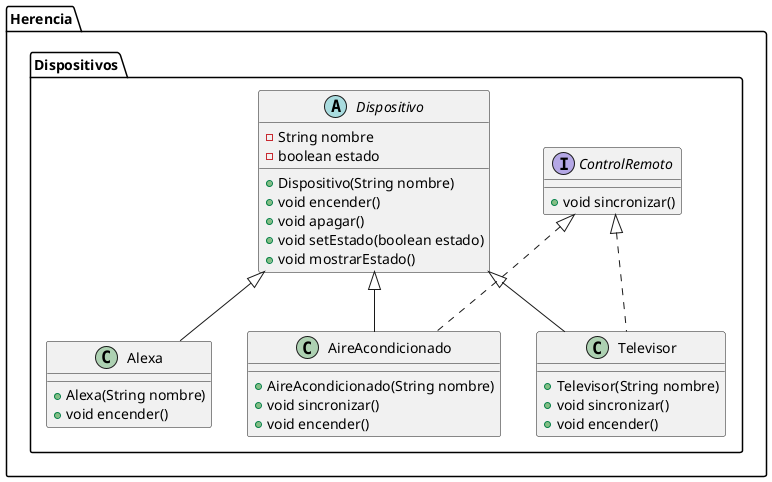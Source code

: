 @startuml

package "Herencia.Dispositivos" {

    interface ControlRemoto {
        +void sincronizar()
    }

    abstract class Dispositivo {
        - String nombre
        - boolean estado
        + Dispositivo(String nombre)
        + void encender()
        + void apagar()
        + void setEstado(boolean estado)
        + void mostrarEstado()
    }

    class Televisor extends Dispositivo implements ControlRemoto {
        + Televisor(String nombre)
        + void sincronizar()
        + void encender()
    }

    class Alexa extends Dispositivo {
        + Alexa(String nombre)
        + void encender()
    }

    class AireAcondicionado extends Dispositivo implements ControlRemoto {
        + AireAcondicionado(String nombre)
        + void sincronizar()
        + void encender()
    }
}

@enduml

